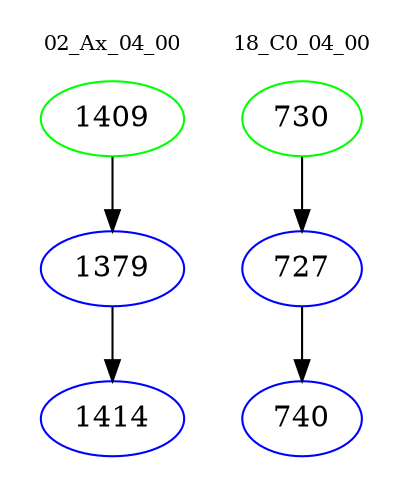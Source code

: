 digraph{
subgraph cluster_0 {
color = white
label = "02_Ax_04_00";
fontsize=10;
T0_1409 [label="1409", color="green"]
T0_1409 -> T0_1379 [color="black"]
T0_1379 [label="1379", color="blue"]
T0_1379 -> T0_1414 [color="black"]
T0_1414 [label="1414", color="blue"]
}
subgraph cluster_1 {
color = white
label = "18_C0_04_00";
fontsize=10;
T1_730 [label="730", color="green"]
T1_730 -> T1_727 [color="black"]
T1_727 [label="727", color="blue"]
T1_727 -> T1_740 [color="black"]
T1_740 [label="740", color="blue"]
}
}
